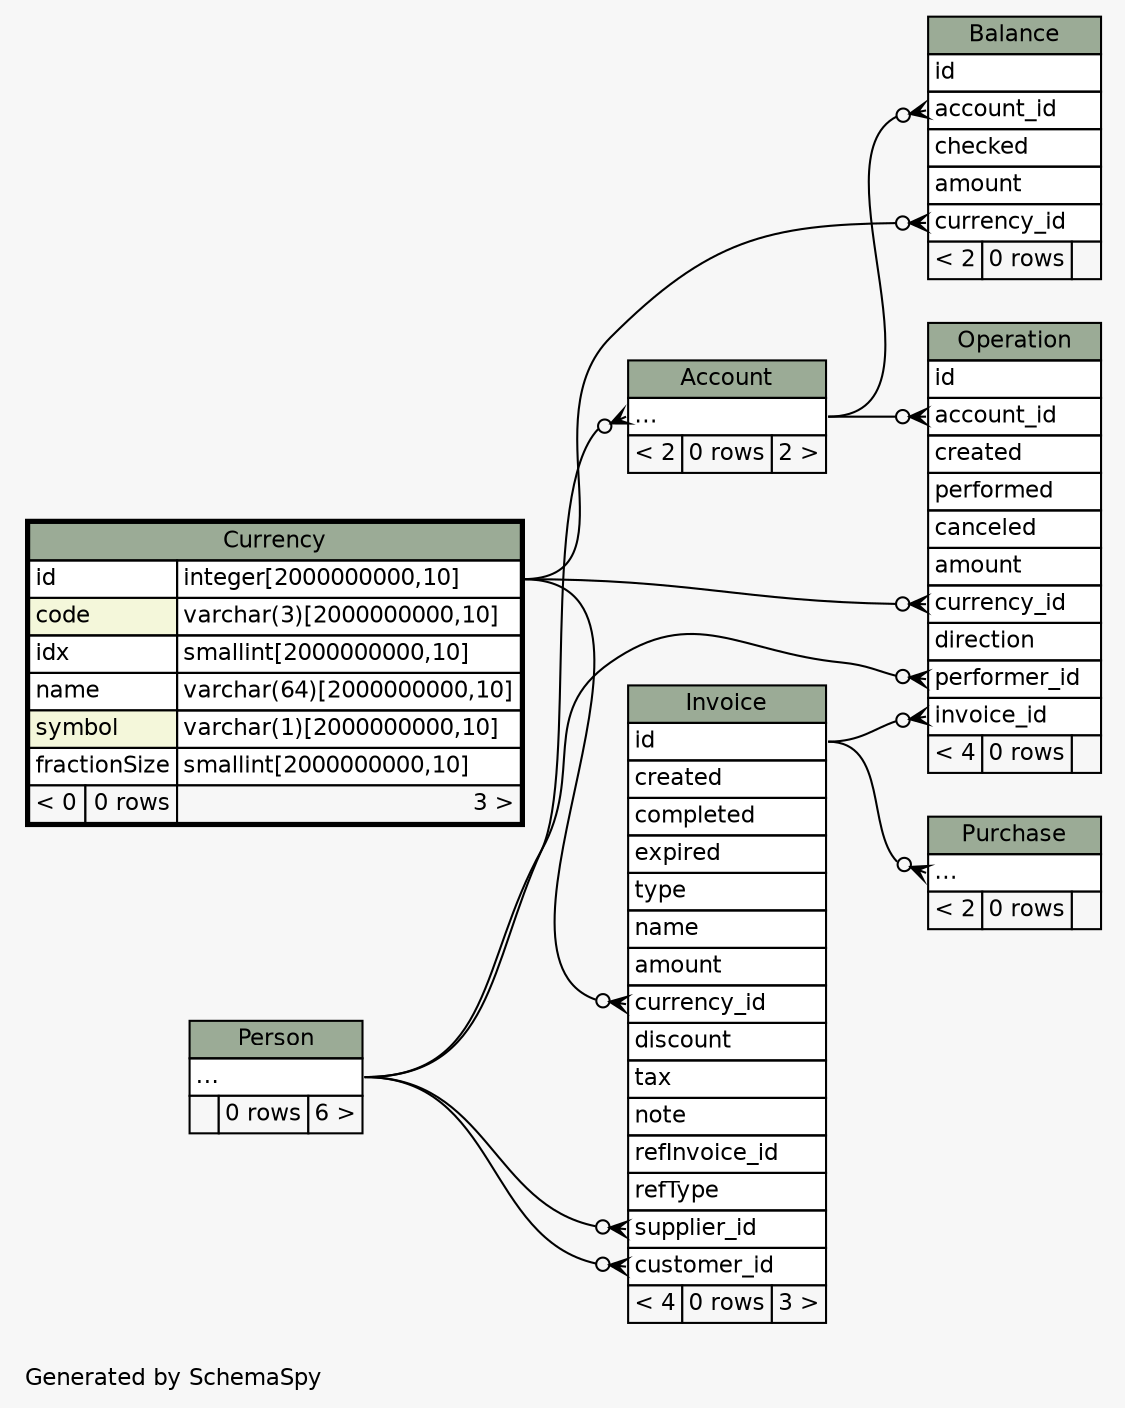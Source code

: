 // dot 2.38.0 on Linux 4.2.6-300.fc23.x86_64
// SchemaSpy rev 590
digraph "twoDegreesRelationshipsDiagram" {
  graph [
    rankdir="RL"
    bgcolor="#f7f7f7"
    label="\nGenerated by SchemaSpy"
    labeljust="l"
    nodesep="0.18"
    ranksep="0.46"
    fontname="Helvetica"
    fontsize="11"
  ];
  node [
    fontname="Helvetica"
    fontsize="11"
    shape="plaintext"
  ];
  edge [
    arrowsize="0.8"
  ];
  "Account":"elipses":w -> "Person":"elipses":e [arrowhead=none dir=back arrowtail=crowodot];
  "Balance":"account_id":w -> "Account":"elipses":e [arrowhead=none dir=back arrowtail=crowodot];
  "Balance":"currency_id":w -> "Currency":"id.type":e [arrowhead=none dir=back arrowtail=crowodot];
  "Invoice":"currency_id":w -> "Currency":"id.type":e [arrowhead=none dir=back arrowtail=crowodot];
  "Invoice":"customer_id":w -> "Person":"elipses":e [arrowhead=none dir=back arrowtail=crowodot];
  "Invoice":"supplier_id":w -> "Person":"elipses":e [arrowhead=none dir=back arrowtail=crowodot];
  "Operation":"account_id":w -> "Account":"elipses":e [arrowhead=none dir=back arrowtail=crowodot];
  "Operation":"currency_id":w -> "Currency":"id.type":e [arrowhead=none dir=back arrowtail=crowodot];
  "Operation":"invoice_id":w -> "Invoice":"id":e [arrowhead=none dir=back arrowtail=crowodot];
  "Operation":"performer_id":w -> "Person":"elipses":e [arrowhead=none dir=back arrowtail=crowodot];
  "Purchase":"elipses":w -> "Invoice":"id":e [arrowhead=none dir=back arrowtail=crowodot];
  "Account" [
    label=<
    <TABLE BORDER="0" CELLBORDER="1" CELLSPACING="0" BGCOLOR="#ffffff">
      <TR><TD COLSPAN="3" BGCOLOR="#9bab96" ALIGN="CENTER">Account</TD></TR>
      <TR><TD PORT="elipses" COLSPAN="3" ALIGN="LEFT">...</TD></TR>
      <TR><TD ALIGN="LEFT" BGCOLOR="#f7f7f7">&lt; 2</TD><TD ALIGN="RIGHT" BGCOLOR="#f7f7f7">0 rows</TD><TD ALIGN="RIGHT" BGCOLOR="#f7f7f7">2 &gt;</TD></TR>
    </TABLE>>
    URL="Account.html"
    tooltip="Account"
  ];
  "Balance" [
    label=<
    <TABLE BORDER="0" CELLBORDER="1" CELLSPACING="0" BGCOLOR="#ffffff">
      <TR><TD COLSPAN="3" BGCOLOR="#9bab96" ALIGN="CENTER">Balance</TD></TR>
      <TR><TD PORT="id" COLSPAN="3" ALIGN="LEFT">id</TD></TR>
      <TR><TD PORT="account_id" COLSPAN="3" ALIGN="LEFT">account_id</TD></TR>
      <TR><TD PORT="checked" COLSPAN="3" ALIGN="LEFT">checked</TD></TR>
      <TR><TD PORT="amount" COLSPAN="3" ALIGN="LEFT">amount</TD></TR>
      <TR><TD PORT="currency_id" COLSPAN="3" ALIGN="LEFT">currency_id</TD></TR>
      <TR><TD ALIGN="LEFT" BGCOLOR="#f7f7f7">&lt; 2</TD><TD ALIGN="RIGHT" BGCOLOR="#f7f7f7">0 rows</TD><TD ALIGN="RIGHT" BGCOLOR="#f7f7f7">  </TD></TR>
    </TABLE>>
    URL="Balance.html"
    tooltip="Balance"
  ];
  "Currency" [
    label=<
    <TABLE BORDER="2" CELLBORDER="1" CELLSPACING="0" BGCOLOR="#ffffff">
      <TR><TD COLSPAN="3" BGCOLOR="#9bab96" ALIGN="CENTER">Currency</TD></TR>
      <TR><TD PORT="id" COLSPAN="2" ALIGN="LEFT">id</TD><TD PORT="id.type" ALIGN="LEFT">integer[2000000000,10]</TD></TR>
      <TR><TD PORT="code" COLSPAN="2" BGCOLOR="#f4f7da" ALIGN="LEFT">code</TD><TD PORT="code.type" ALIGN="LEFT">varchar(3)[2000000000,10]</TD></TR>
      <TR><TD PORT="idx" COLSPAN="2" ALIGN="LEFT">idx</TD><TD PORT="idx.type" ALIGN="LEFT">smallint[2000000000,10]</TD></TR>
      <TR><TD PORT="name" COLSPAN="2" ALIGN="LEFT">name</TD><TD PORT="name.type" ALIGN="LEFT">varchar(64)[2000000000,10]</TD></TR>
      <TR><TD PORT="symbol" COLSPAN="2" BGCOLOR="#f4f7da" ALIGN="LEFT">symbol</TD><TD PORT="symbol.type" ALIGN="LEFT">varchar(1)[2000000000,10]</TD></TR>
      <TR><TD PORT="fractionSize" COLSPAN="2" ALIGN="LEFT">fractionSize</TD><TD PORT="fractionSize.type" ALIGN="LEFT">smallint[2000000000,10]</TD></TR>
      <TR><TD ALIGN="LEFT" BGCOLOR="#f7f7f7">&lt; 0</TD><TD ALIGN="RIGHT" BGCOLOR="#f7f7f7">0 rows</TD><TD ALIGN="RIGHT" BGCOLOR="#f7f7f7">3 &gt;</TD></TR>
    </TABLE>>
    URL="Currency.html"
    tooltip="Currency"
  ];
  "Invoice" [
    label=<
    <TABLE BORDER="0" CELLBORDER="1" CELLSPACING="0" BGCOLOR="#ffffff">
      <TR><TD COLSPAN="3" BGCOLOR="#9bab96" ALIGN="CENTER">Invoice</TD></TR>
      <TR><TD PORT="id" COLSPAN="3" ALIGN="LEFT">id</TD></TR>
      <TR><TD PORT="created" COLSPAN="3" ALIGN="LEFT">created</TD></TR>
      <TR><TD PORT="completed" COLSPAN="3" ALIGN="LEFT">completed</TD></TR>
      <TR><TD PORT="expired" COLSPAN="3" ALIGN="LEFT">expired</TD></TR>
      <TR><TD PORT="type" COLSPAN="3" ALIGN="LEFT">type</TD></TR>
      <TR><TD PORT="name" COLSPAN="3" ALIGN="LEFT">name</TD></TR>
      <TR><TD PORT="amount" COLSPAN="3" ALIGN="LEFT">amount</TD></TR>
      <TR><TD PORT="currency_id" COLSPAN="3" ALIGN="LEFT">currency_id</TD></TR>
      <TR><TD PORT="discount" COLSPAN="3" ALIGN="LEFT">discount</TD></TR>
      <TR><TD PORT="tax" COLSPAN="3" ALIGN="LEFT">tax</TD></TR>
      <TR><TD PORT="note" COLSPAN="3" ALIGN="LEFT">note</TD></TR>
      <TR><TD PORT="refInvoice_id" COLSPAN="3" ALIGN="LEFT">refInvoice_id</TD></TR>
      <TR><TD PORT="refType" COLSPAN="3" ALIGN="LEFT">refType</TD></TR>
      <TR><TD PORT="supplier_id" COLSPAN="3" ALIGN="LEFT">supplier_id</TD></TR>
      <TR><TD PORT="customer_id" COLSPAN="3" ALIGN="LEFT">customer_id</TD></TR>
      <TR><TD ALIGN="LEFT" BGCOLOR="#f7f7f7">&lt; 4</TD><TD ALIGN="RIGHT" BGCOLOR="#f7f7f7">0 rows</TD><TD ALIGN="RIGHT" BGCOLOR="#f7f7f7">3 &gt;</TD></TR>
    </TABLE>>
    URL="Invoice.html"
    tooltip="Invoice"
  ];
  "Operation" [
    label=<
    <TABLE BORDER="0" CELLBORDER="1" CELLSPACING="0" BGCOLOR="#ffffff">
      <TR><TD COLSPAN="3" BGCOLOR="#9bab96" ALIGN="CENTER">Operation</TD></TR>
      <TR><TD PORT="id" COLSPAN="3" ALIGN="LEFT">id</TD></TR>
      <TR><TD PORT="account_id" COLSPAN="3" ALIGN="LEFT">account_id</TD></TR>
      <TR><TD PORT="created" COLSPAN="3" ALIGN="LEFT">created</TD></TR>
      <TR><TD PORT="performed" COLSPAN="3" ALIGN="LEFT">performed</TD></TR>
      <TR><TD PORT="canceled" COLSPAN="3" ALIGN="LEFT">canceled</TD></TR>
      <TR><TD PORT="amount" COLSPAN="3" ALIGN="LEFT">amount</TD></TR>
      <TR><TD PORT="currency_id" COLSPAN="3" ALIGN="LEFT">currency_id</TD></TR>
      <TR><TD PORT="direction" COLSPAN="3" ALIGN="LEFT">direction</TD></TR>
      <TR><TD PORT="performer_id" COLSPAN="3" ALIGN="LEFT">performer_id</TD></TR>
      <TR><TD PORT="invoice_id" COLSPAN="3" ALIGN="LEFT">invoice_id</TD></TR>
      <TR><TD ALIGN="LEFT" BGCOLOR="#f7f7f7">&lt; 4</TD><TD ALIGN="RIGHT" BGCOLOR="#f7f7f7">0 rows</TD><TD ALIGN="RIGHT" BGCOLOR="#f7f7f7">  </TD></TR>
    </TABLE>>
    URL="Operation.html"
    tooltip="Operation"
  ];
  "Person" [
    label=<
    <TABLE BORDER="0" CELLBORDER="1" CELLSPACING="0" BGCOLOR="#ffffff">
      <TR><TD COLSPAN="3" BGCOLOR="#9bab96" ALIGN="CENTER">Person</TD></TR>
      <TR><TD PORT="elipses" COLSPAN="3" ALIGN="LEFT">...</TD></TR>
      <TR><TD ALIGN="LEFT" BGCOLOR="#f7f7f7">  </TD><TD ALIGN="RIGHT" BGCOLOR="#f7f7f7">0 rows</TD><TD ALIGN="RIGHT" BGCOLOR="#f7f7f7">6 &gt;</TD></TR>
    </TABLE>>
    URL="Person.html"
    tooltip="Person"
  ];
  "Purchase" [
    label=<
    <TABLE BORDER="0" CELLBORDER="1" CELLSPACING="0" BGCOLOR="#ffffff">
      <TR><TD COLSPAN="3" BGCOLOR="#9bab96" ALIGN="CENTER">Purchase</TD></TR>
      <TR><TD PORT="elipses" COLSPAN="3" ALIGN="LEFT">...</TD></TR>
      <TR><TD ALIGN="LEFT" BGCOLOR="#f7f7f7">&lt; 2</TD><TD ALIGN="RIGHT" BGCOLOR="#f7f7f7">0 rows</TD><TD ALIGN="RIGHT" BGCOLOR="#f7f7f7">  </TD></TR>
    </TABLE>>
    URL="Purchase.html"
    tooltip="Purchase"
  ];
}
